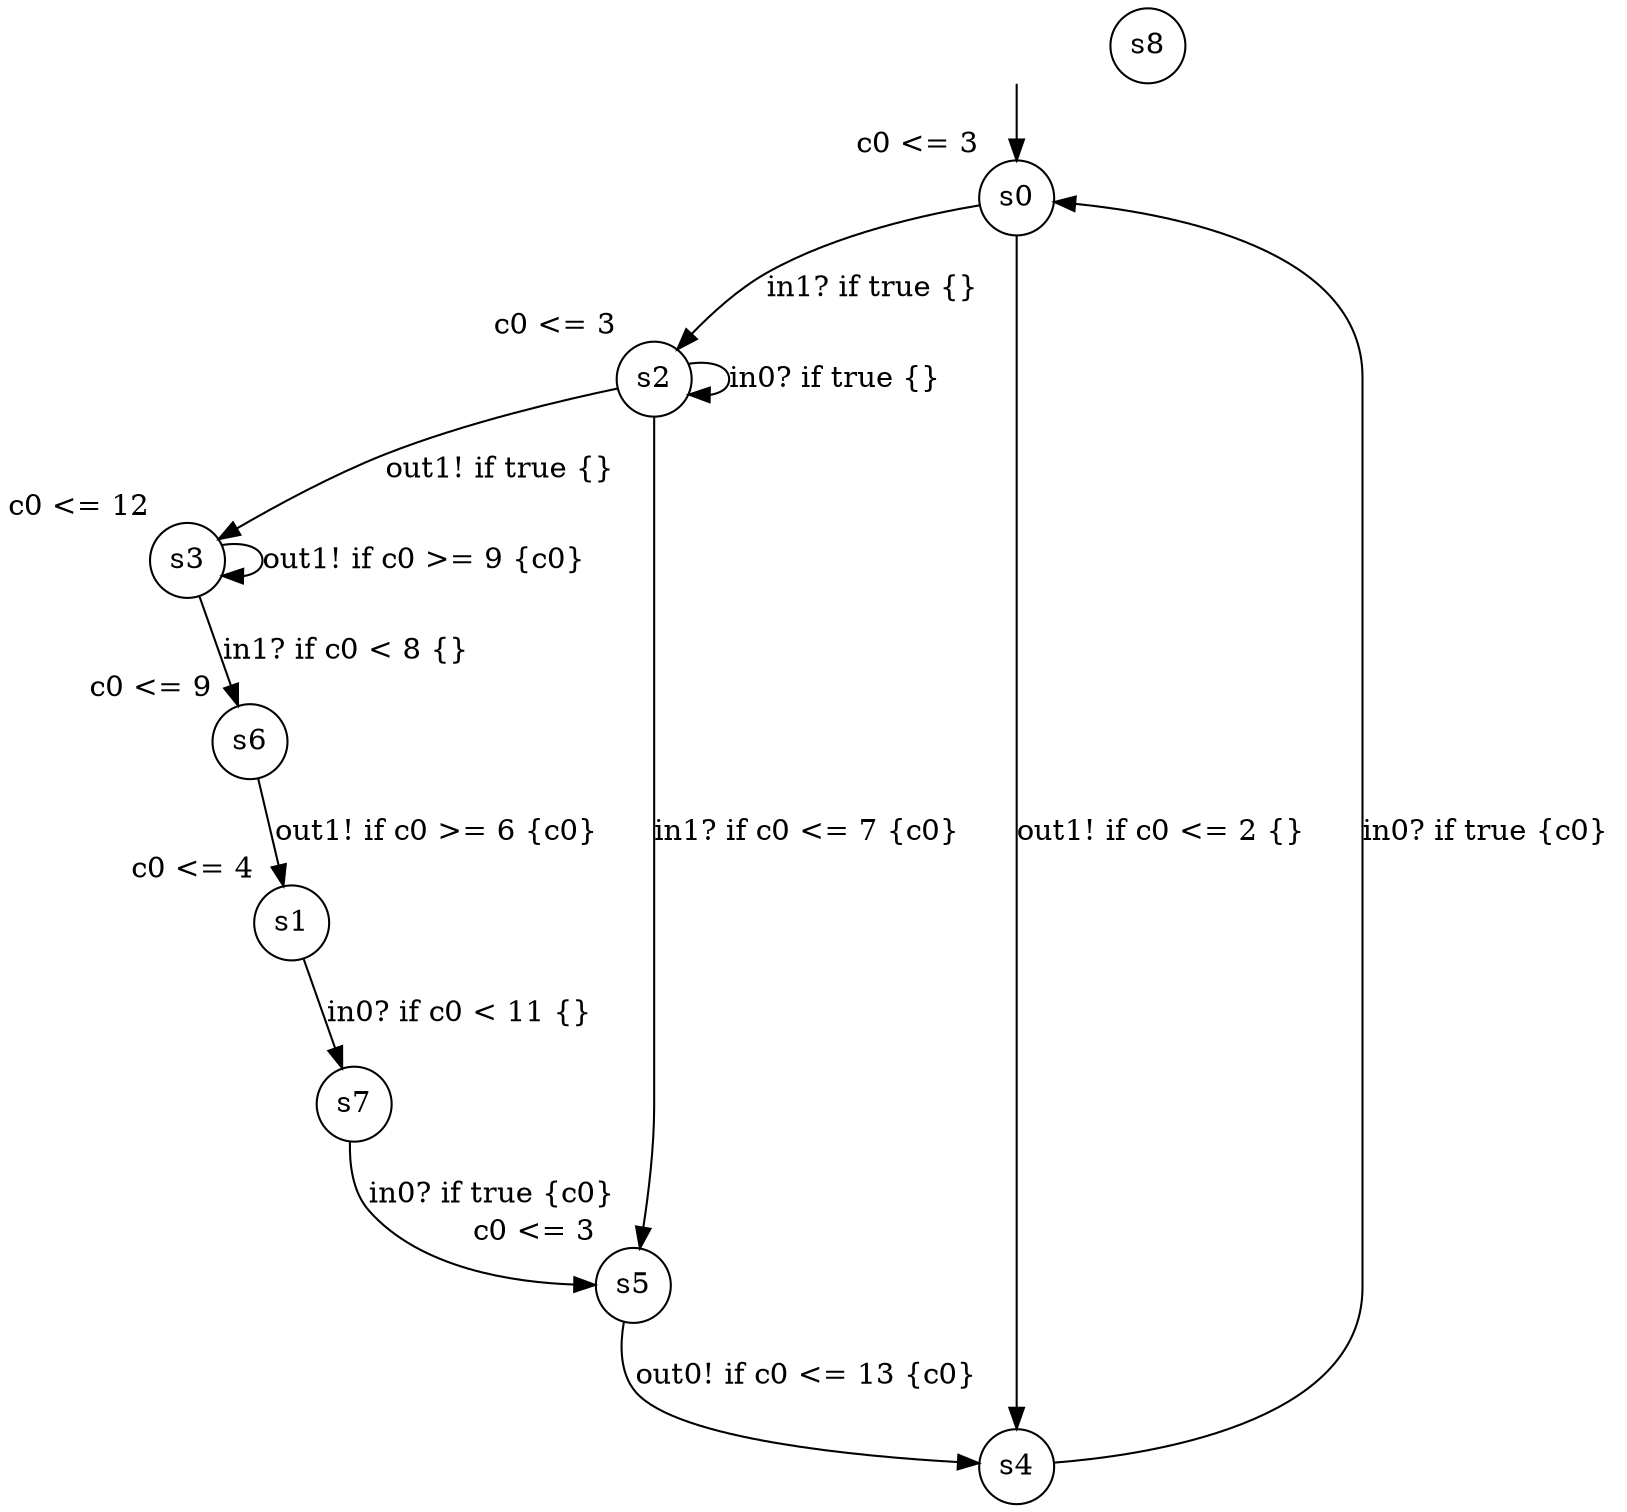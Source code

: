 digraph g {
__start0 [label="" shape="none"];
s0 [shape="circle" margin=0 label="s0", xlabel="c0 <= 3"];
s1 [shape="circle" margin=0 label="s1", xlabel="c0 <= 4"];
s2 [shape="circle" margin=0 label="s2", xlabel="c0 <= 3"];
s3 [shape="circle" margin=0 label="s3", xlabel="c0 <= 12"];
s4 [shape="circle" margin=0 label="s4"];
s5 [shape="circle" margin=0 label="s5", xlabel="c0 <= 3"];
s6 [shape="circle" margin=0 label="s6", xlabel="c0 <= 9"];
s7 [shape="circle" margin=0 label="s7"];
s8 [shape="circle" margin=0 label="s8"];
s0 -> s2 [label="in1? if true {} "];
s0 -> s4 [label="out1! if c0 <= 2 {} "];
s1 -> s7 [label="in0? if c0 < 11 {} "];
s2 -> s2 [label="in0? if true {} "];
s2 -> s3 [label="out1! if true {} "];
s2 -> s5 [label="in1? if c0 <= 7 {c0} "];
s3 -> s6 [label="in1? if c0 < 8 {} "];
s3 -> s3 [label="out1! if c0 >= 9 {c0} "];
s4 -> s0 [label="in0? if true {c0} "];
s5 -> s4 [label="out0! if c0 <= 13 {c0} "];
s6 -> s1 [label="out1! if c0 >= 6 {c0} "];
s7 -> s5 [label="in0? if true {c0} "];
__start0 -> s0;
}
